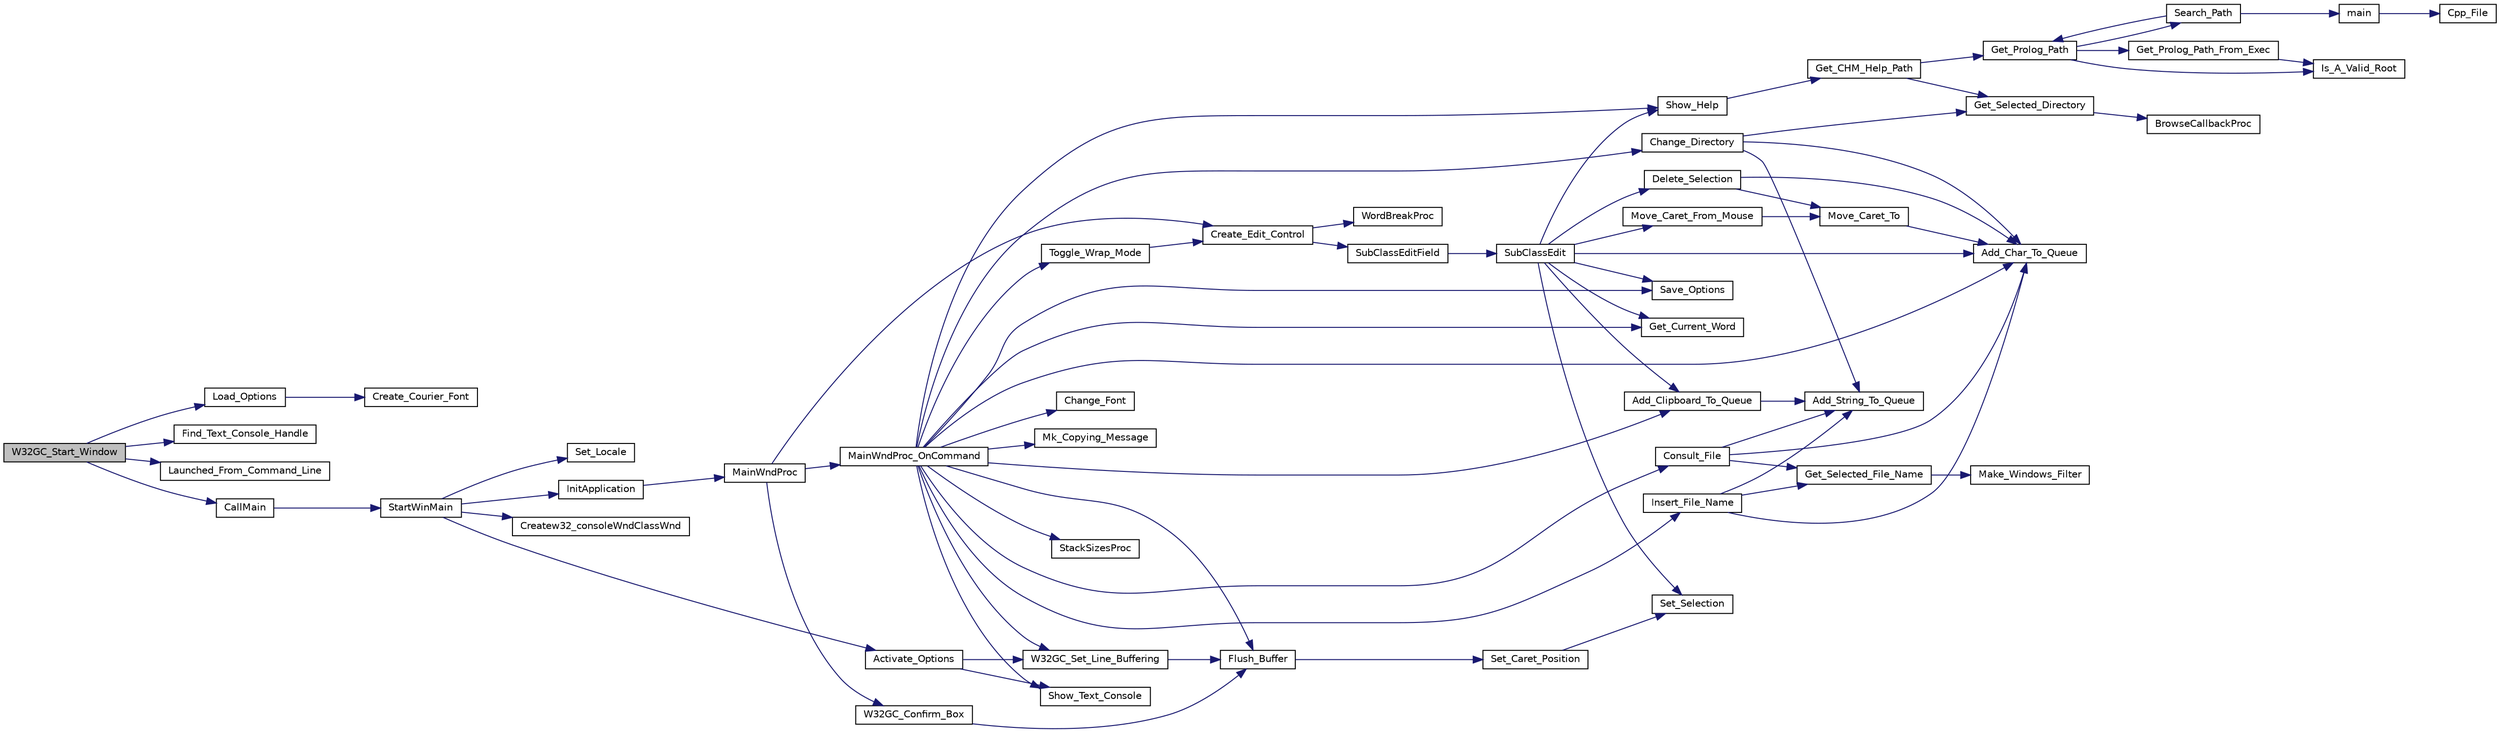 digraph "W32GC_Start_Window"
{
  edge [fontname="Helvetica",fontsize="10",labelfontname="Helvetica",labelfontsize="10"];
  node [fontname="Helvetica",fontsize="10",shape=record];
  rankdir="LR";
  Node1 [label="W32GC_Start_Window",height=0.2,width=0.4,color="black", fillcolor="grey75", style="filled", fontcolor="black"];
  Node1 -> Node2 [color="midnightblue",fontsize="10",style="solid",fontname="Helvetica"];
  Node2 [label="Load_Options",height=0.2,width=0.4,color="black", fillcolor="white", style="filled",URL="$w32__console_8c.html#ac2f0c6854b2fdc538e0878a2654760ca"];
  Node2 -> Node3 [color="midnightblue",fontsize="10",style="solid",fontname="Helvetica"];
  Node3 [label="Create_Courier_Font",height=0.2,width=0.4,color="black", fillcolor="white", style="filled",URL="$w32__console_8c.html#a6981804399e0771b70ed8e1317a00e2f"];
  Node1 -> Node4 [color="midnightblue",fontsize="10",style="solid",fontname="Helvetica"];
  Node4 [label="Find_Text_Console_Handle",height=0.2,width=0.4,color="black", fillcolor="white", style="filled",URL="$w32__console_8c.html#a8b13ccc50432e414ecfecda6cacd0dfa"];
  Node1 -> Node5 [color="midnightblue",fontsize="10",style="solid",fontname="Helvetica"];
  Node5 [label="Launched_From_Command_Line",height=0.2,width=0.4,color="black", fillcolor="white", style="filled",URL="$w32__console_8c.html#add18d3d84266c63a2fc07cf8455c9d5e"];
  Node1 -> Node6 [color="midnightblue",fontsize="10",style="solid",fontname="Helvetica"];
  Node6 [label="CallMain",height=0.2,width=0.4,color="black", fillcolor="white", style="filled",URL="$w32__console_8c.html#a3e359465ba75ec15014d5af9c09d3db9"];
  Node6 -> Node7 [color="midnightblue",fontsize="10",style="solid",fontname="Helvetica"];
  Node7 [label="StartWinMain",height=0.2,width=0.4,color="black", fillcolor="white", style="filled",URL="$w32__console_8c.html#a2363368e7d52d5df8c4f20cb13283faa"];
  Node7 -> Node8 [color="midnightblue",fontsize="10",style="solid",fontname="Helvetica"];
  Node8 [label="Set_Locale",height=0.2,width=0.4,color="black", fillcolor="white", style="filled",URL="$set__locale_8h.html#a127cb8819297d9cc16a6169aafcb5b2f"];
  Node7 -> Node9 [color="midnightblue",fontsize="10",style="solid",fontname="Helvetica"];
  Node9 [label="InitApplication",height=0.2,width=0.4,color="black", fillcolor="white", style="filled",URL="$w32__console_8c.html#aea7abcb71562352e8ff9c3efd95c505b"];
  Node9 -> Node10 [color="midnightblue",fontsize="10",style="solid",fontname="Helvetica"];
  Node10 [label="MainWndProc",height=0.2,width=0.4,color="black", fillcolor="white", style="filled",URL="$w32__console_8c.html#ab023aa0285ba796fb7809eed2e6cdbe1"];
  Node10 -> Node11 [color="midnightblue",fontsize="10",style="solid",fontname="Helvetica"];
  Node11 [label="Create_Edit_Control",height=0.2,width=0.4,color="black", fillcolor="white", style="filled",URL="$w32__console_8c.html#a4d3fc2c91e2a42d1ee0ab9afb8b25934"];
  Node11 -> Node12 [color="midnightblue",fontsize="10",style="solid",fontname="Helvetica"];
  Node12 [label="SubClassEditField",height=0.2,width=0.4,color="black", fillcolor="white", style="filled",URL="$w32__console_8c.html#ae21b20c73fc3d1b2301ac435d6ffefb8"];
  Node12 -> Node13 [color="midnightblue",fontsize="10",style="solid",fontname="Helvetica"];
  Node13 [label="SubClassEdit",height=0.2,width=0.4,color="black", fillcolor="white", style="filled",URL="$w32__console_8c.html#a86a613d9f9c5724324a80eb7ad8fd162"];
  Node13 -> Node14 [color="midnightblue",fontsize="10",style="solid",fontname="Helvetica"];
  Node14 [label="Delete_Selection",height=0.2,width=0.4,color="black", fillcolor="white", style="filled",URL="$w32__console_8c.html#adaf1402815a745cc420a50b850400d4e"];
  Node14 -> Node15 [color="midnightblue",fontsize="10",style="solid",fontname="Helvetica"];
  Node15 [label="Move_Caret_To",height=0.2,width=0.4,color="black", fillcolor="white", style="filled",URL="$w32__console_8c.html#a8c4b08848ce838a6ff53832a1530670e"];
  Node15 -> Node16 [color="midnightblue",fontsize="10",style="solid",fontname="Helvetica"];
  Node16 [label="Add_Char_To_Queue",height=0.2,width=0.4,color="black", fillcolor="white", style="filled",URL="$w32__console_8c.html#aa1aefedc2452b3120b0d25c9a860fddc"];
  Node14 -> Node16 [color="midnightblue",fontsize="10",style="solid",fontname="Helvetica"];
  Node13 -> Node16 [color="midnightblue",fontsize="10",style="solid",fontname="Helvetica"];
  Node13 -> Node17 [color="midnightblue",fontsize="10",style="solid",fontname="Helvetica"];
  Node17 [label="Move_Caret_From_Mouse",height=0.2,width=0.4,color="black", fillcolor="white", style="filled",URL="$w32__console_8c.html#a3480ea2b3116aeb824aac0df6d68da83"];
  Node17 -> Node15 [color="midnightblue",fontsize="10",style="solid",fontname="Helvetica"];
  Node13 -> Node18 [color="midnightblue",fontsize="10",style="solid",fontname="Helvetica"];
  Node18 [label="Show_Help",height=0.2,width=0.4,color="black", fillcolor="white", style="filled",URL="$w32__console_8c.html#a4429f5179fe290e7469506c6287a46a5"];
  Node18 -> Node19 [color="midnightblue",fontsize="10",style="solid",fontname="Helvetica"];
  Node19 [label="Get_CHM_Help_Path",height=0.2,width=0.4,color="black", fillcolor="white", style="filled",URL="$w32__console_8c.html#a7c82a573b5e01698b2f8e86d4cef3702"];
  Node19 -> Node20 [color="midnightblue",fontsize="10",style="solid",fontname="Helvetica"];
  Node20 [label="Get_Prolog_Path",height=0.2,width=0.4,color="black", fillcolor="white", style="filled",URL="$prolog__path_8c.html#ab1fba1889b5219b65cfaedf8df2d4217"];
  Node20 -> Node21 [color="midnightblue",fontsize="10",style="solid",fontname="Helvetica"];
  Node21 [label="Is_A_Valid_Root",height=0.2,width=0.4,color="black", fillcolor="white", style="filled",URL="$prolog__path_8c.html#a86fe381e1f16682b85242a27356df7ca"];
  Node20 -> Node22 [color="midnightblue",fontsize="10",style="solid",fontname="Helvetica"];
  Node22 [label="Get_Prolog_Path_From_Exec",height=0.2,width=0.4,color="black", fillcolor="white", style="filled",URL="$prolog__path_8c.html#ad32a239b1d7b356e49ac366fd1583116"];
  Node22 -> Node21 [color="midnightblue",fontsize="10",style="solid",fontname="Helvetica"];
  Node20 -> Node23 [color="midnightblue",fontsize="10",style="solid",fontname="Helvetica"];
  Node23 [label="Search_Path",height=0.2,width=0.4,color="black", fillcolor="white", style="filled",URL="$prolog__path_8c.html#ab3203706c871e28d9b94c003406956a6"];
  Node23 -> Node24 [color="midnightblue",fontsize="10",style="solid",fontname="Helvetica"];
  Node24 [label="main",height=0.2,width=0.4,color="black", fillcolor="white", style="filled",URL="$cpp__headers_8c.html#a0ddf1224851353fc92bfbff6f499fa97"];
  Node24 -> Node25 [color="midnightblue",fontsize="10",style="solid",fontname="Helvetica"];
  Node25 [label="Cpp_File",height=0.2,width=0.4,color="black", fillcolor="white", style="filled",URL="$cpp__headers_8c.html#af90754321baabe30d5f9a37c509ba2c7"];
  Node23 -> Node20 [color="midnightblue",fontsize="10",style="solid",fontname="Helvetica"];
  Node19 -> Node26 [color="midnightblue",fontsize="10",style="solid",fontname="Helvetica"];
  Node26 [label="Get_Selected_Directory",height=0.2,width=0.4,color="black", fillcolor="white", style="filled",URL="$w32__console_8c.html#a637e0b7a2536a792abc63915a1bf671b"];
  Node26 -> Node27 [color="midnightblue",fontsize="10",style="solid",fontname="Helvetica"];
  Node27 [label="BrowseCallbackProc",height=0.2,width=0.4,color="black", fillcolor="white", style="filled",URL="$w32__console_8c.html#a6b34de0106a84c3f3eacfdf7fe989a17"];
  Node13 -> Node28 [color="midnightblue",fontsize="10",style="solid",fontname="Helvetica"];
  Node28 [label="Get_Current_Word",height=0.2,width=0.4,color="black", fillcolor="white", style="filled",URL="$w32__console_8c.html#add48de04cc579f7ed8c1e507afce16c6"];
  Node13 -> Node29 [color="midnightblue",fontsize="10",style="solid",fontname="Helvetica"];
  Node29 [label="Set_Selection",height=0.2,width=0.4,color="black", fillcolor="white", style="filled",URL="$w32__console_8c.html#a4a4fa92ab96c87a9fedbe477e80d38a0"];
  Node13 -> Node30 [color="midnightblue",fontsize="10",style="solid",fontname="Helvetica"];
  Node30 [label="Save_Options",height=0.2,width=0.4,color="black", fillcolor="white", style="filled",URL="$w32__console_8c.html#ad53ee08377d881b92e3d61bb96d3b5f3"];
  Node13 -> Node31 [color="midnightblue",fontsize="10",style="solid",fontname="Helvetica"];
  Node31 [label="Add_Clipboard_To_Queue",height=0.2,width=0.4,color="black", fillcolor="white", style="filled",URL="$w32__console_8c.html#af041f75cf92908627d2a76f3a70f0c4a"];
  Node31 -> Node32 [color="midnightblue",fontsize="10",style="solid",fontname="Helvetica"];
  Node32 [label="Add_String_To_Queue",height=0.2,width=0.4,color="black", fillcolor="white", style="filled",URL="$w32__console_8c.html#a7a3267ed0ece9abb97a70487dc99aa75"];
  Node11 -> Node33 [color="midnightblue",fontsize="10",style="solid",fontname="Helvetica"];
  Node33 [label="WordBreakProc",height=0.2,width=0.4,color="black", fillcolor="white", style="filled",URL="$w32__console_8c.html#a0a91b0a1e1c66bf3281ebb8e4685481b"];
  Node10 -> Node34 [color="midnightblue",fontsize="10",style="solid",fontname="Helvetica"];
  Node34 [label="MainWndProc_OnCommand",height=0.2,width=0.4,color="black", fillcolor="white", style="filled",URL="$w32__console_8c.html#aabb62b5ceb8b73f54c4478021cedf130"];
  Node34 -> Node35 [color="midnightblue",fontsize="10",style="solid",fontname="Helvetica"];
  Node35 [label="Consult_File",height=0.2,width=0.4,color="black", fillcolor="white", style="filled",URL="$w32__console_8c.html#a5cafa6fe226996300727eef685e6cde5"];
  Node35 -> Node36 [color="midnightblue",fontsize="10",style="solid",fontname="Helvetica"];
  Node36 [label="Get_Selected_File_Name",height=0.2,width=0.4,color="black", fillcolor="white", style="filled",URL="$w32__console_8c.html#ace1e5e9b3f8bf6cbf289895447a94cd7"];
  Node36 -> Node37 [color="midnightblue",fontsize="10",style="solid",fontname="Helvetica"];
  Node37 [label="Make_Windows_Filter",height=0.2,width=0.4,color="black", fillcolor="white", style="filled",URL="$w32__console_8c.html#a42d2133edfa796e46154e68d25b8b43e"];
  Node35 -> Node16 [color="midnightblue",fontsize="10",style="solid",fontname="Helvetica"];
  Node35 -> Node32 [color="midnightblue",fontsize="10",style="solid",fontname="Helvetica"];
  Node34 -> Node38 [color="midnightblue",fontsize="10",style="solid",fontname="Helvetica"];
  Node38 [label="Change_Directory",height=0.2,width=0.4,color="black", fillcolor="white", style="filled",URL="$w32__console_8c.html#a5d40c37d966c85af95f36eef239c98c8"];
  Node38 -> Node26 [color="midnightblue",fontsize="10",style="solid",fontname="Helvetica"];
  Node38 -> Node16 [color="midnightblue",fontsize="10",style="solid",fontname="Helvetica"];
  Node38 -> Node32 [color="midnightblue",fontsize="10",style="solid",fontname="Helvetica"];
  Node34 -> Node39 [color="midnightblue",fontsize="10",style="solid",fontname="Helvetica"];
  Node39 [label="Insert_File_Name",height=0.2,width=0.4,color="black", fillcolor="white", style="filled",URL="$w32__console_8c.html#aafaddbdf6d5871b5d2deaee1a7e37f42"];
  Node39 -> Node36 [color="midnightblue",fontsize="10",style="solid",fontname="Helvetica"];
  Node39 -> Node16 [color="midnightblue",fontsize="10",style="solid",fontname="Helvetica"];
  Node39 -> Node32 [color="midnightblue",fontsize="10",style="solid",fontname="Helvetica"];
  Node34 -> Node31 [color="midnightblue",fontsize="10",style="solid",fontname="Helvetica"];
  Node34 -> Node30 [color="midnightblue",fontsize="10",style="solid",fontname="Helvetica"];
  Node34 -> Node16 [color="midnightblue",fontsize="10",style="solid",fontname="Helvetica"];
  Node34 -> Node40 [color="midnightblue",fontsize="10",style="solid",fontname="Helvetica"];
  Node40 [label="StackSizesProc",height=0.2,width=0.4,color="black", fillcolor="white", style="filled",URL="$w32__console_8c.html#ade8a187e0ceb600d466b550f1b17f4ec"];
  Node34 -> Node41 [color="midnightblue",fontsize="10",style="solid",fontname="Helvetica"];
  Node41 [label="Toggle_Wrap_Mode",height=0.2,width=0.4,color="black", fillcolor="white", style="filled",URL="$w32__console_8c.html#af8f874a72209a2c5b9ccc57df9c3684b"];
  Node41 -> Node11 [color="midnightblue",fontsize="10",style="solid",fontname="Helvetica"];
  Node34 -> Node42 [color="midnightblue",fontsize="10",style="solid",fontname="Helvetica"];
  Node42 [label="W32GC_Set_Line_Buffering",height=0.2,width=0.4,color="black", fillcolor="white", style="filled",URL="$w32__console_8c.html#aec67ee32e036f2e6746534f1cb82a6d9"];
  Node42 -> Node43 [color="midnightblue",fontsize="10",style="solid",fontname="Helvetica"];
  Node43 [label="Flush_Buffer",height=0.2,width=0.4,color="black", fillcolor="white", style="filled",URL="$w32__console_8c.html#a24b183b30fc00a737da1b325dfbfa594"];
  Node43 -> Node44 [color="midnightblue",fontsize="10",style="solid",fontname="Helvetica"];
  Node44 [label="Set_Caret_Position",height=0.2,width=0.4,color="black", fillcolor="white", style="filled",URL="$w32__console_8c.html#a20fd5ae61889213d2ac79b90f0f942f8"];
  Node44 -> Node29 [color="midnightblue",fontsize="10",style="solid",fontname="Helvetica"];
  Node34 -> Node43 [color="midnightblue",fontsize="10",style="solid",fontname="Helvetica"];
  Node34 -> Node45 [color="midnightblue",fontsize="10",style="solid",fontname="Helvetica"];
  Node45 [label="Show_Text_Console",height=0.2,width=0.4,color="black", fillcolor="white", style="filled",URL="$w32__console_8c.html#a948b886d5f9fafc8cf18ecae879b4144"];
  Node34 -> Node46 [color="midnightblue",fontsize="10",style="solid",fontname="Helvetica"];
  Node46 [label="Change_Font",height=0.2,width=0.4,color="black", fillcolor="white", style="filled",URL="$w32__console_8c.html#a7c91e9cff6dac8c36df5af92834243bc"];
  Node34 -> Node18 [color="midnightblue",fontsize="10",style="solid",fontname="Helvetica"];
  Node34 -> Node28 [color="midnightblue",fontsize="10",style="solid",fontname="Helvetica"];
  Node34 -> Node47 [color="midnightblue",fontsize="10",style="solid",fontname="Helvetica"];
  Node47 [label="Mk_Copying_Message",height=0.2,width=0.4,color="black", fillcolor="white", style="filled",URL="$copying_8c.html#ad22fce4a9a93024806f83a48f86bea7e"];
  Node10 -> Node48 [color="midnightblue",fontsize="10",style="solid",fontname="Helvetica"];
  Node48 [label="W32GC_Confirm_Box",height=0.2,width=0.4,color="black", fillcolor="white", style="filled",URL="$w32__console_8c.html#ade7027a929279e5d7ca19fa957fed785"];
  Node48 -> Node43 [color="midnightblue",fontsize="10",style="solid",fontname="Helvetica"];
  Node7 -> Node49 [color="midnightblue",fontsize="10",style="solid",fontname="Helvetica"];
  Node49 [label="Createw32_consoleWndClassWnd",height=0.2,width=0.4,color="black", fillcolor="white", style="filled",URL="$w32__console_8c.html#a866478de98e81fa4cceb82aab8c66fbc"];
  Node7 -> Node50 [color="midnightblue",fontsize="10",style="solid",fontname="Helvetica"];
  Node50 [label="Activate_Options",height=0.2,width=0.4,color="black", fillcolor="white", style="filled",URL="$w32__console_8c.html#a5bbc75ac922723070433ae4d2efe0b59"];
  Node50 -> Node42 [color="midnightblue",fontsize="10",style="solid",fontname="Helvetica"];
  Node50 -> Node45 [color="midnightblue",fontsize="10",style="solid",fontname="Helvetica"];
}
